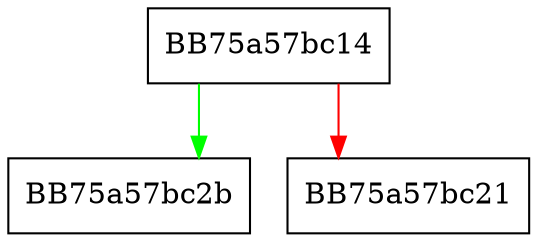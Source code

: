 digraph push_back {
  node [shape="box"];
  graph [splines=ortho];
  BB75a57bc14 -> BB75a57bc2b [color="green"];
  BB75a57bc14 -> BB75a57bc21 [color="red"];
}
